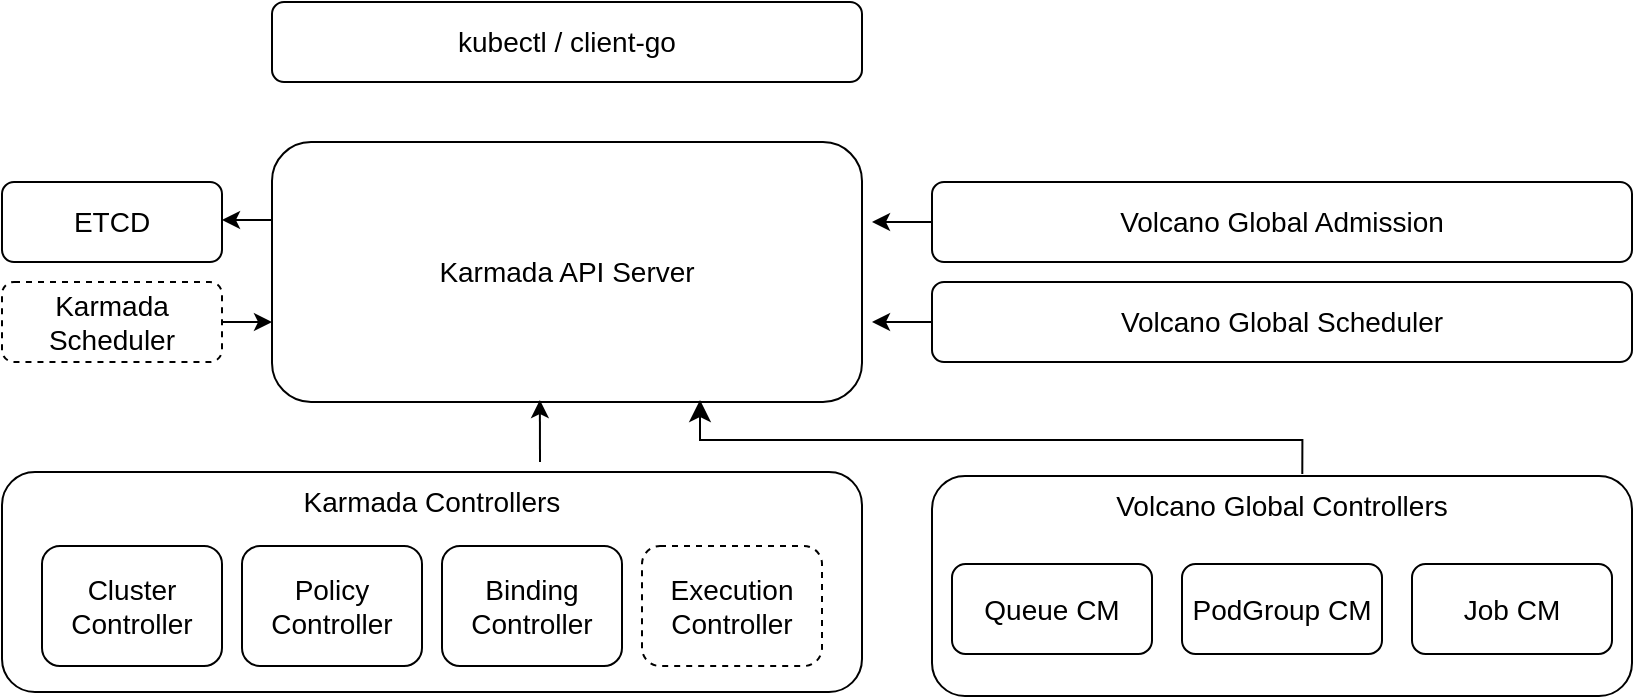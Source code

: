 <mxfile version="20.8.20" type="github"><diagram name="第 1 页" id="5gJTAO4s3BZQWhgMkvut"><mxGraphModel dx="834" dy="1604" grid="1" gridSize="10" guides="1" tooltips="1" connect="1" arrows="1" fold="1" page="1" pageScale="1" pageWidth="827" pageHeight="1169" math="0" shadow="0"><root><mxCell id="0"/><mxCell id="1" parent="0"/><mxCell id="rPEYo2t14MKKCN1JbTKC-1" value="&lt;font style=&quot;font-size: 14px;&quot;&gt;kubectl / client-go&lt;/font&gt;" style="rounded=1;whiteSpace=wrap;html=1;" vertex="1" parent="1"><mxGeometry x="290" y="320" width="295" height="40" as="geometry"/></mxCell><mxCell id="rPEYo2t14MKKCN1JbTKC-2" value="&lt;font style=&quot;font-size: 14px;&quot;&gt;Karmada API Server&lt;/font&gt;" style="rounded=1;whiteSpace=wrap;html=1;" vertex="1" parent="1"><mxGeometry x="290" y="390" width="295" height="130" as="geometry"/></mxCell><mxCell id="rPEYo2t14MKKCN1JbTKC-3" value="&lt;font style=&quot;font-size: 14px;&quot;&gt;Karmada Controllers&lt;br&gt;&lt;/font&gt;" style="rounded=1;whiteSpace=wrap;html=1;verticalAlign=top;" vertex="1" parent="1"><mxGeometry x="155" y="555" width="430" height="110" as="geometry"/></mxCell><mxCell id="rPEYo2t14MKKCN1JbTKC-4" value="Cluster&lt;br&gt;Controller" style="rounded=1;whiteSpace=wrap;html=1;fontSize=14;" vertex="1" parent="1"><mxGeometry x="175" y="592" width="90" height="60" as="geometry"/></mxCell><mxCell id="rPEYo2t14MKKCN1JbTKC-5" value="Policy&lt;br&gt;Controller" style="rounded=1;whiteSpace=wrap;html=1;fontSize=14;" vertex="1" parent="1"><mxGeometry x="275" y="592" width="90" height="60" as="geometry"/></mxCell><mxCell id="rPEYo2t14MKKCN1JbTKC-6" value="Binding&lt;br&gt;Controller" style="rounded=1;whiteSpace=wrap;html=1;fontSize=14;" vertex="1" parent="1"><mxGeometry x="375" y="592" width="90" height="60" as="geometry"/></mxCell><mxCell id="rPEYo2t14MKKCN1JbTKC-7" value="Execution&lt;br&gt;Controller" style="rounded=1;whiteSpace=wrap;html=1;fontSize=14;dashed=1;" vertex="1" parent="1"><mxGeometry x="475" y="592" width="90" height="60" as="geometry"/></mxCell><mxCell id="rPEYo2t14MKKCN1JbTKC-8" value="&lt;font style=&quot;font-size: 14px;&quot;&gt;Karmada Scheduler&lt;/font&gt;" style="rounded=1;whiteSpace=wrap;html=1;dashed=1;" vertex="1" parent="1"><mxGeometry x="155" y="460" width="110" height="40" as="geometry"/></mxCell><mxCell id="rPEYo2t14MKKCN1JbTKC-9" value="&lt;font style=&quot;font-size: 14px;&quot;&gt;Volcano Global Scheduler&lt;/font&gt;" style="rounded=1;whiteSpace=wrap;html=1;" vertex="1" parent="1"><mxGeometry x="620" y="460" width="350" height="40" as="geometry"/></mxCell><mxCell id="rPEYo2t14MKKCN1JbTKC-10" value="&lt;font style=&quot;font-size: 14px;&quot;&gt;ETCD&lt;/font&gt;" style="rounded=1;whiteSpace=wrap;html=1;" vertex="1" parent="1"><mxGeometry x="155" y="410" width="110" height="40" as="geometry"/></mxCell><mxCell id="rPEYo2t14MKKCN1JbTKC-11" value="&lt;font style=&quot;font-size: 14px;&quot;&gt;Volcano Global Controllers&lt;/font&gt;" style="rounded=1;whiteSpace=wrap;html=1;verticalAlign=top;" vertex="1" parent="1"><mxGeometry x="620" y="557" width="350" height="110" as="geometry"/></mxCell><mxCell id="rPEYo2t14MKKCN1JbTKC-13" value="PodGroup CM" style="rounded=1;whiteSpace=wrap;html=1;fontSize=14;" vertex="1" parent="1"><mxGeometry x="745" y="601" width="100" height="45" as="geometry"/></mxCell><mxCell id="rPEYo2t14MKKCN1JbTKC-14" value="Queue CM" style="rounded=1;whiteSpace=wrap;html=1;fontSize=14;" vertex="1" parent="1"><mxGeometry x="630" y="601" width="100" height="45" as="geometry"/></mxCell><mxCell id="rPEYo2t14MKKCN1JbTKC-15" value="Job CM" style="rounded=1;whiteSpace=wrap;html=1;fontSize=14;" vertex="1" parent="1"><mxGeometry x="860" y="601" width="100" height="45" as="geometry"/></mxCell><mxCell id="rPEYo2t14MKKCN1JbTKC-16" value="&lt;font style=&quot;font-size: 14px;&quot;&gt;Volcano Global Admission&lt;/font&gt;" style="rounded=1;whiteSpace=wrap;html=1;" vertex="1" parent="1"><mxGeometry x="620" y="410" width="350" height="40" as="geometry"/></mxCell><mxCell id="rPEYo2t14MKKCN1JbTKC-19" value="" style="endArrow=classic;html=1;rounded=0;fontSize=14;entryX=1;entryY=0.25;entryDx=0;entryDy=0;" edge="1" parent="1"><mxGeometry width="50" height="50" relative="1" as="geometry"><mxPoint x="290" y="429" as="sourcePoint"/><mxPoint x="265" y="429" as="targetPoint"/></mxGeometry></mxCell><mxCell id="rPEYo2t14MKKCN1JbTKC-20" value="" style="endArrow=classic;html=1;rounded=0;fontSize=14;exitX=1;exitY=0.5;exitDx=0;exitDy=0;" edge="1" parent="1" source="rPEYo2t14MKKCN1JbTKC-8"><mxGeometry width="50" height="50" relative="1" as="geometry"><mxPoint x="250" y="530" as="sourcePoint"/><mxPoint x="290" y="480" as="targetPoint"/></mxGeometry></mxCell><mxCell id="rPEYo2t14MKKCN1JbTKC-21" value="" style="endArrow=classic;html=1;rounded=0;fontSize=14;entryX=0.454;entryY=1.008;entryDx=0;entryDy=0;entryPerimeter=0;" edge="1" parent="1"><mxGeometry width="50" height="50" relative="1" as="geometry"><mxPoint x="424" y="550" as="sourcePoint"/><mxPoint x="423.93" y="519.04" as="targetPoint"/></mxGeometry></mxCell><mxCell id="rPEYo2t14MKKCN1JbTKC-22" value="" style="endArrow=classic;html=1;rounded=0;fontSize=14;exitX=0;exitY=0.5;exitDx=0;exitDy=0;" edge="1" parent="1" source="rPEYo2t14MKKCN1JbTKC-16"><mxGeometry width="50" height="50" relative="1" as="geometry"><mxPoint x="434" y="550" as="sourcePoint"/><mxPoint x="590" y="430" as="targetPoint"/></mxGeometry></mxCell><mxCell id="rPEYo2t14MKKCN1JbTKC-23" value="" style="endArrow=classic;html=1;rounded=0;fontSize=14;exitX=0;exitY=0.5;exitDx=0;exitDy=0;" edge="1" parent="1" source="rPEYo2t14MKKCN1JbTKC-9"><mxGeometry width="50" height="50" relative="1" as="geometry"><mxPoint x="630" y="440" as="sourcePoint"/><mxPoint x="590" y="480" as="targetPoint"/></mxGeometry></mxCell><mxCell id="rPEYo2t14MKKCN1JbTKC-28" value="" style="edgeStyle=segmentEdgeStyle;endArrow=classic;html=1;curved=0;rounded=0;endSize=8;startSize=8;fontSize=14;exitX=0.529;exitY=-0.009;exitDx=0;exitDy=0;exitPerimeter=0;" edge="1" parent="1" source="rPEYo2t14MKKCN1JbTKC-11"><mxGeometry width="50" height="50" relative="1" as="geometry"><mxPoint x="709" y="554" as="sourcePoint"/><mxPoint x="504" y="519" as="targetPoint"/><Array as="points"><mxPoint x="805" y="539"/><mxPoint x="504" y="539"/></Array></mxGeometry></mxCell></root></mxGraphModel></diagram></mxfile>